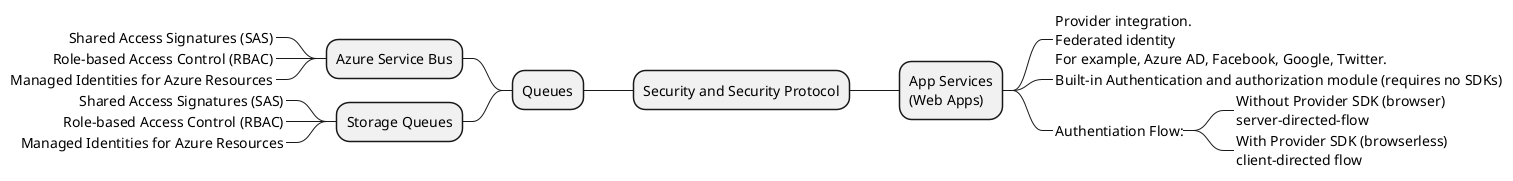 @startmindmap "Security"
+ Security and Security Protocol
-- Queues
--- Azure Service Bus
----_ Shared Access Signatures (SAS)
----_ Role-based Access Control (RBAC)
----_ Managed Identities for Azure Resources
--- Storage Queues
----_ Shared Access Signatures (SAS)
----_ Role-based Access Control (RBAC)
----_ Managed Identities for Azure Resources


++ App Services\n(Web Apps)
+++_ Provider integration.\nFederated identity\nFor example, Azure AD, Facebook, Google, Twitter.
+++_ Built-in Authentication and authorization module (requires no SDKs)
+++_ Authentiation Flow:
++++_ Without Provider SDK (browser)\nserver-directed-flow
++++_ With Provider SDK (browserless)\nclient-directed flow
@endmindmap 